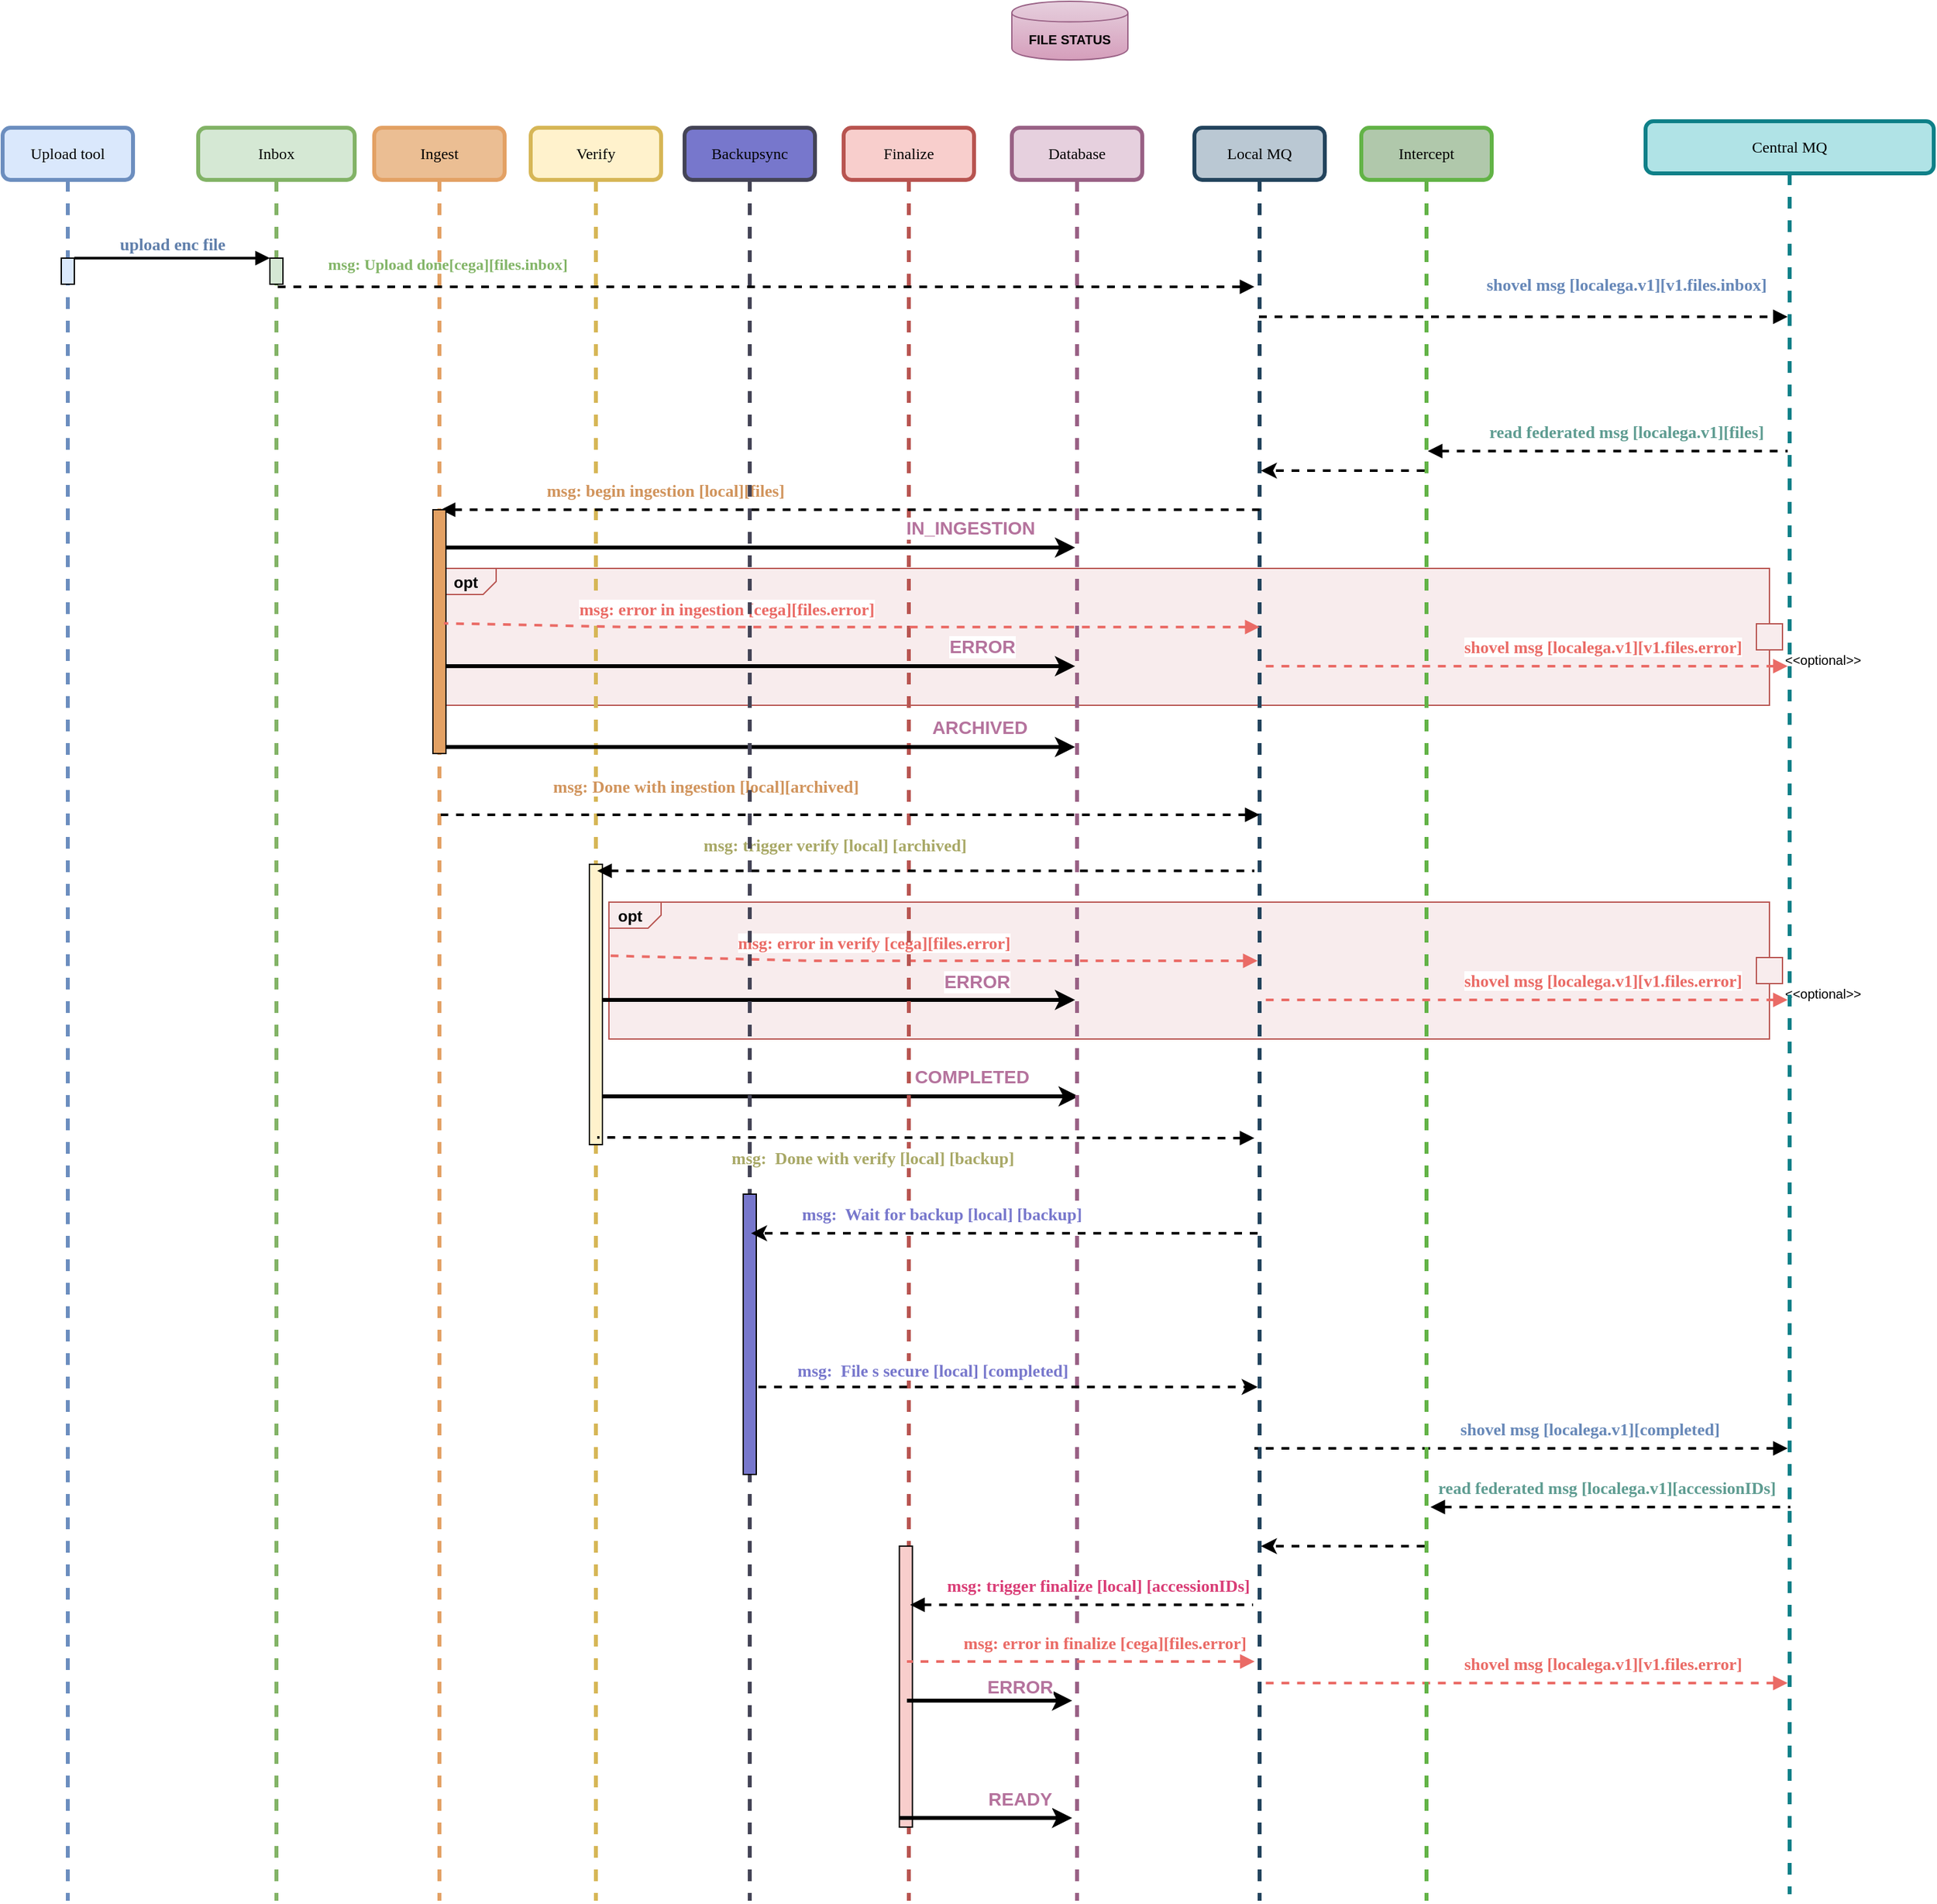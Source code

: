 <mxfile version="13.8.1" type="device"><diagram name="Page-1" id="13e1069c-82ec-6db2-03f1-153e76fe0fe0"><mxGraphModel dx="1251" dy="1111" grid="1" gridSize="15" guides="1" tooltips="1" connect="1" arrows="1" fold="1" page="1" pageScale="1" pageWidth="413" pageHeight="291" background="#ffffff" math="0" shadow="0"><root><mxCell id="0"/><mxCell id="1" parent="0"/><mxCell id="QlB9ncv-WtUTLYVAvDCB-38" value="opt" style="html=1;shape=mxgraph.sysml.isActStream;align=left;spacingLeft=5;verticalAlign=top;spacingTop=-3;fontStyle=1;fillColor=#F8ECED;strokeColor=#b85450;" parent="1" vertex="1"><mxGeometry x="975" y="766" width="900" height="105" as="geometry"/></mxCell><mxCell id="QlB9ncv-WtUTLYVAvDCB-39" value="&amp;lt;&amp;lt;optional&amp;gt;&amp;gt;" style="resizable=0;html=1;align=left;verticalAlign=top;labelPosition=left;verticalLabelPosition=middle;labelBackgroundColor=none;fontSize=10;spacingTop=5;" parent="QlB9ncv-WtUTLYVAvDCB-38" connectable="0" vertex="1"><mxGeometry x="900.0" y="52.5" as="geometry"/></mxCell><mxCell id="QlB9ncv-WtUTLYVAvDCB-41" value="" style="endArrow=none;html=1;dashed=1;strokeWidth=2;endFill=0;startArrow=block;startFill=1;strokeColor=#EA6B66;" parent="1" source="7baba1c4bc27f4b0-6" edge="1" target="QlB9ncv-WtUTLYVAvDCB-38"><mxGeometry width="50" height="50" relative="1" as="geometry"><mxPoint x="1613" y="811" as="sourcePoint"/><mxPoint x="1053" y="811" as="targetPoint"/><Array as="points"><mxPoint x="1129.5" y="811"/></Array></mxGeometry></mxCell><mxCell id="QlB9ncv-WtUTLYVAvDCB-42" value="&lt;font style=&quot;font-size: 13px&quot; color=&quot;#EA6B66&quot;&gt;&lt;font style=&quot;font-size: 13px&quot;&gt;&lt;b style=&quot;font-size: 13px&quot;&gt;msg: error in verify &lt;/b&gt;&lt;/font&gt;&lt;b style=&quot;font-size: 13px&quot;&gt;[cega][files.error]&lt;/b&gt;&lt;/font&gt;" style="edgeLabel;html=1;align=center;verticalAlign=middle;resizable=0;points=[];fontColor=#FFB570;fontFamily=Verdana;fontSize=13;" parent="QlB9ncv-WtUTLYVAvDCB-41" vertex="1" connectable="0"><mxGeometry x="-0.059" y="-1" relative="1" as="geometry"><mxPoint x="-60.5" y="-13.5" as="offset"/></mxGeometry></mxCell><mxCell id="QlB9ncv-WtUTLYVAvDCB-45" value="" style="endArrow=classic;html=1;strokeColor=#000000;strokeWidth=3;fontColor=#FFB570;gradientColor=#d5739d;fillColor=#e6d0de;" parent="1" target="fwFwVPO7DtFDhpCc-GEu-3" edge="1" source="7baba1c4bc27f4b0-4"><mxGeometry width="50" height="50" relative="1" as="geometry"><mxPoint x="1058" y="841" as="sourcePoint"/><mxPoint x="1471.5" y="841" as="targetPoint"/><Array as="points"><mxPoint x="1144" y="841"/></Array></mxGeometry></mxCell><mxCell id="QlB9ncv-WtUTLYVAvDCB-46" value="&lt;font color=&quot;#b5739d&quot;&gt;&lt;span style=&quot;font-size: 14px&quot;&gt;&lt;b&gt;ERROR&lt;/b&gt;&lt;/span&gt;&lt;/font&gt;" style="edgeLabel;html=1;align=center;verticalAlign=middle;resizable=0;points=[];fontColor=#FFB570;" parent="QlB9ncv-WtUTLYVAvDCB-45" vertex="1" connectable="0"><mxGeometry x="0.307" y="2" relative="1" as="geometry"><mxPoint x="51.5" y="-12" as="offset"/></mxGeometry></mxCell><mxCell id="fwFwVPO7DtFDhpCc-GEu-26" value="" style="endArrow=classic;html=1;strokeColor=#000000;strokeWidth=3;fontColor=#FFB570;gradientColor=#d5739d;fillColor=#e6d0de;" parent="1" source="7baba1c4bc27f4b0-4" edge="1"><mxGeometry width="50" height="50" relative="1" as="geometry"><mxPoint x="1080" y="915" as="sourcePoint"/><mxPoint x="1335.25" y="915" as="targetPoint"/><Array as="points"/></mxGeometry></mxCell><mxCell id="fwFwVPO7DtFDhpCc-GEu-27" value="&lt;font color=&quot;#b5739d&quot;&gt;&lt;span style=&quot;font-size: 14px&quot;&gt;&lt;b&gt;COMPLETED&lt;/b&gt;&lt;/span&gt;&lt;/font&gt;" style="edgeLabel;html=1;align=center;verticalAlign=middle;resizable=0;points=[];fontColor=#FFB570;" parent="fwFwVPO7DtFDhpCc-GEu-26" vertex="1" connectable="0"><mxGeometry x="0.307" y="2" relative="1" as="geometry"><mxPoint x="44.75" y="-13" as="offset"/></mxGeometry></mxCell><mxCell id="QlB9ncv-WtUTLYVAvDCB-25" value="opt" style="html=1;shape=mxgraph.sysml.isActStream;align=left;spacingLeft=5;verticalAlign=top;spacingTop=-3;fontStyle=1;fillColor=#F8ECED;strokeColor=#b85450;" parent="1" vertex="1"><mxGeometry x="848.5" y="510" width="1026.5" height="105" as="geometry"/></mxCell><mxCell id="QlB9ncv-WtUTLYVAvDCB-26" value="&amp;lt;&amp;lt;optional&amp;gt;&amp;gt;" style="resizable=0;html=1;align=left;verticalAlign=top;labelPosition=left;verticalLabelPosition=middle;labelBackgroundColor=none;fontSize=10;spacingTop=5;" parent="QlB9ncv-WtUTLYVAvDCB-25" connectable="0" vertex="1"><mxGeometry x="1026.5" y="52.5" as="geometry"/></mxCell><mxCell id="7baba1c4bc27f4b0-2" value="Inbox" style="shape=umlLifeline;perimeter=lifelinePerimeter;whiteSpace=wrap;html=1;container=1;collapsible=0;recursiveResize=0;outlineConnect=0;rounded=1;shadow=0;comic=0;labelBackgroundColor=none;strokeWidth=3;fontFamily=Verdana;fontSize=12;align=center;fillColor=#d5e8d4;strokeColor=#82b366;" parent="1" vertex="1"><mxGeometry x="660" y="172" width="120" height="1360" as="geometry"/></mxCell><mxCell id="bYQc6fMGWAytkBeY2xax-3" value="" style="html=1;points=[];perimeter=orthogonalPerimeter;rounded=0;shadow=0;comic=0;labelBackgroundColor=none;strokeWidth=1;fontFamily=Verdana;fontSize=12;align=center;fillColor=#D5E8D4;" parent="7baba1c4bc27f4b0-2" vertex="1"><mxGeometry x="55" y="100" width="10" height="20" as="geometry"/></mxCell><mxCell id="7baba1c4bc27f4b0-4" value="Verify" style="shape=umlLifeline;perimeter=lifelinePerimeter;whiteSpace=wrap;html=1;container=1;collapsible=0;recursiveResize=0;outlineConnect=0;rounded=1;shadow=0;comic=0;labelBackgroundColor=none;strokeWidth=3;fontFamily=Verdana;fontSize=12;align=center;fillColor=#fff2cc;strokeColor=#d6b656;" parent="1" vertex="1"><mxGeometry x="915" y="172" width="100" height="1360" as="geometry"/></mxCell><mxCell id="bYQc6fMGWAytkBeY2xax-9" value="" style="html=1;points=[];perimeter=orthogonalPerimeter;rounded=0;shadow=0;comic=0;labelBackgroundColor=none;strokeWidth=1;fontFamily=Verdana;fontSize=12;align=center;fillColor=#FFF2CC;" parent="7baba1c4bc27f4b0-4" vertex="1"><mxGeometry x="45" y="565" width="10" height="215" as="geometry"/></mxCell><mxCell id="7baba1c4bc27f4b0-5" value="Finalize" style="shape=umlLifeline;perimeter=lifelinePerimeter;whiteSpace=wrap;html=1;container=1;collapsible=0;recursiveResize=0;outlineConnect=0;rounded=1;shadow=0;comic=0;labelBackgroundColor=none;strokeWidth=3;fontFamily=Verdana;fontSize=12;align=center;fillColor=#f8cecc;strokeColor=#b85450;" parent="1" vertex="1"><mxGeometry x="1155" y="172" width="100" height="1360" as="geometry"/></mxCell><mxCell id="bYQc6fMGWAytkBeY2xax-18" value="" style="html=1;points=[];perimeter=orthogonalPerimeter;rounded=0;shadow=0;comic=0;labelBackgroundColor=none;strokeWidth=1;fontFamily=Verdana;fontSize=12;align=center;fillColor=#F8CECC;" parent="7baba1c4bc27f4b0-5" vertex="1"><mxGeometry x="42.75" y="1088" width="10" height="215.5" as="geometry"/></mxCell><mxCell id="yho8ftkCOr8rI-VPjhYF-11" value="&lt;font style=&quot;font-size: 13px&quot;&gt;&lt;b style=&quot;font-size: 13px&quot;&gt;msg:&amp;nbsp; File s secure [local] [completed]&lt;br style=&quot;font-size: 13px&quot;&gt;&lt;/b&gt;&lt;/font&gt;" style="edgeLabel;html=1;align=center;verticalAlign=middle;resizable=0;points=[];fontFamily=Verdana;fontSize=13;fontColor=#7777cc;" vertex="1" connectable="0" parent="7baba1c4bc27f4b0-5"><mxGeometry x="75.003" y="953.005" as="geometry"><mxPoint x="-7" as="offset"/></mxGeometry></mxCell><mxCell id="7baba1c4bc27f4b0-6" value="Local MQ" style="shape=umlLifeline;perimeter=lifelinePerimeter;whiteSpace=wrap;html=1;container=1;collapsible=0;recursiveResize=0;outlineConnect=0;rounded=1;shadow=0;comic=0;labelBackgroundColor=none;strokeWidth=3;fontFamily=Verdana;fontSize=12;align=center;fillColor=#bac8d3;strokeColor=#23445d;" parent="1" vertex="1"><mxGeometry x="1424" y="172" width="100" height="1360" as="geometry"/></mxCell><mxCell id="7baba1c4bc27f4b0-17" value="&lt;font style=&quot;font-size: 12px&quot;&gt;&lt;b&gt;&lt;font style=&quot;font-size: 12px&quot; color=&quot;#83b568&quot;&gt;msg: Upload done[cega][files.inbox] &lt;br&gt;&lt;/font&gt;&lt;/b&gt;&lt;/font&gt;" style="html=1;verticalAlign=bottom;endArrow=block;labelBackgroundColor=none;fontFamily=Verdana;fontSize=13;edgeStyle=elbowEdgeStyle;elbow=vertical;dashed=1;strokeWidth=2;rounded=0;" parent="7baba1c4bc27f4b0-6" edge="1" source="7baba1c4bc27f4b0-2"><mxGeometry x="-0.653" y="7" relative="1" as="geometry"><mxPoint x="-635" y="122" as="sourcePoint"/><Array as="points"><mxPoint x="-635" y="122"/></Array><mxPoint x="46" y="122" as="targetPoint"/><mxPoint as="offset"/></mxGeometry></mxCell><mxCell id="7baba1c4bc27f4b0-7" value="Central MQ" style="shape=umlLifeline;perimeter=lifelinePerimeter;whiteSpace=wrap;html=1;container=1;collapsible=0;recursiveResize=0;outlineConnect=0;rounded=1;shadow=0;comic=0;labelBackgroundColor=none;strokeWidth=3;fontFamily=Verdana;fontSize=12;align=center;fillColor=#b0e3e6;strokeColor=#0e8088;" parent="1" vertex="1"><mxGeometry x="1770" y="167" width="221" height="1360" as="geometry"/></mxCell><mxCell id="7baba1c4bc27f4b0-8" value="Upload tool" style="shape=umlLifeline;perimeter=lifelinePerimeter;whiteSpace=wrap;html=1;container=1;collapsible=0;recursiveResize=0;outlineConnect=0;rounded=1;shadow=0;comic=0;labelBackgroundColor=none;strokeWidth=3;fontFamily=Verdana;fontSize=12;align=center;fillColor=#dae8fc;strokeColor=#6c8ebf;" parent="1" vertex="1"><mxGeometry x="510" y="172" width="100" height="1360" as="geometry"/></mxCell><mxCell id="7baba1c4bc27f4b0-9" value="" style="html=1;points=[];perimeter=orthogonalPerimeter;rounded=0;shadow=0;comic=0;labelBackgroundColor=none;strokeWidth=1;fontFamily=Verdana;fontSize=12;align=center;fillColor=#DAE8FC;" parent="7baba1c4bc27f4b0-8" vertex="1"><mxGeometry x="45" y="100" width="10" height="20" as="geometry"/></mxCell><mxCell id="fwFwVPO7DtFDhpCc-GEu-3" value="Database" style="shape=umlLifeline;perimeter=lifelinePerimeter;whiteSpace=wrap;html=1;container=1;collapsible=0;recursiveResize=0;outlineConnect=0;rounded=1;shadow=0;comic=0;labelBackgroundColor=none;strokeWidth=3;fontFamily=Verdana;fontSize=12;align=center;fillColor=#e6d0de;strokeColor=#996185;gradientColor=none;" parent="1" vertex="1"><mxGeometry x="1284" y="172" width="100" height="1360" as="geometry"/></mxCell><mxCell id="fwFwVPO7DtFDhpCc-GEu-5" value="&lt;span style=&quot;font-size: 10px&quot;&gt;&lt;b&gt;FILE STATUS&lt;/b&gt;&lt;/span&gt;" style="shape=cylinder;whiteSpace=wrap;html=1;boundedLbl=1;backgroundOutline=1;gradientColor=#D59EBB;fillColor=#e6d0de;strokeColor=#996185;" parent="1" vertex="1"><mxGeometry x="1284" y="75" width="89" height="45" as="geometry"/></mxCell><mxCell id="fwFwVPO7DtFDhpCc-GEu-10" value="" style="endArrow=classic;html=1;strokeColor=#000000;strokeWidth=3;fontColor=#FFB570;gradientColor=#d5739d;fillColor=#e6d0de;rounded=0;" parent="1" edge="1" source="le1YvljgtGjV_Ud8omwP-2"><mxGeometry width="50" height="50" relative="1" as="geometry"><mxPoint x="919" y="492.975" as="sourcePoint"/><mxPoint x="1332.5" y="494" as="targetPoint"/><Array as="points"><mxPoint x="976.5" y="494"/></Array></mxGeometry></mxCell><mxCell id="fwFwVPO7DtFDhpCc-GEu-11" value="&lt;font color=&quot;#b5739d&quot; style=&quot;font-size: 14px&quot;&gt;&lt;b&gt;IN_INGESTION&lt;/b&gt;&lt;/font&gt;" style="edgeLabel;html=1;align=center;verticalAlign=middle;resizable=0;points=[];fontColor=#FFB570;" parent="fwFwVPO7DtFDhpCc-GEu-10" vertex="1" connectable="0"><mxGeometry x="0.307" y="2" relative="1" as="geometry"><mxPoint x="87.5" y="-13" as="offset"/></mxGeometry></mxCell><mxCell id="fwFwVPO7DtFDhpCc-GEu-12" value="" style="endArrow=classic;html=1;strokeColor=#000000;strokeWidth=3;fontColor=#FFB570;gradientColor=#d5739d;fillColor=#e6d0de;" parent="1" edge="1" source="le1YvljgtGjV_Ud8omwP-2"><mxGeometry width="50" height="50" relative="1" as="geometry"><mxPoint x="919" y="647" as="sourcePoint"/><mxPoint x="1332.5" y="647" as="targetPoint"/><Array as="points"><mxPoint x="980.5" y="647"/></Array></mxGeometry></mxCell><mxCell id="fwFwVPO7DtFDhpCc-GEu-13" value="&lt;font style=&quot;font-size: 14px&quot; color=&quot;#b5739d&quot;&gt;&lt;b&gt;ARCHIVED&lt;/b&gt;&lt;/font&gt;" style="edgeLabel;html=1;align=center;verticalAlign=middle;resizable=0;points=[];fontColor=#FFB570;" parent="fwFwVPO7DtFDhpCc-GEu-12" vertex="1" connectable="0"><mxGeometry x="0.307" y="2" relative="1" as="geometry"><mxPoint x="95" y="-13" as="offset"/></mxGeometry></mxCell><mxCell id="fwFwVPO7DtFDhpCc-GEu-14" value="" style="endArrow=none;html=1;dashed=1;strokeWidth=2;endFill=0;startArrow=block;startFill=1;strokeColor=#000000;rounded=0;" parent="1" edge="1" source="le1YvljgtGjV_Ud8omwP-2"><mxGeometry width="50" height="50" relative="1" as="geometry"><mxPoint x="914" y="465" as="sourcePoint"/><mxPoint x="1474" y="465" as="targetPoint"/><Array as="points"><mxPoint x="990.5" y="465"/></Array></mxGeometry></mxCell><mxCell id="fwFwVPO7DtFDhpCc-GEu-15" value="&lt;font style=&quot;font-size: 13px&quot; color=&quot;#d1945c&quot;&gt;&lt;font style=&quot;font-size: 13px&quot;&gt;&lt;b style=&quot;font-size: 13px&quot;&gt;msg: begin ingestion&lt;/b&gt;&lt;/font&gt;&lt;b style=&quot;font-size: 13px&quot;&gt; [local][files]&lt;/b&gt;&lt;/font&gt;" style="edgeLabel;html=1;align=center;verticalAlign=middle;resizable=0;points=[];fontColor=#FFB570;fontFamily=Verdana;fontSize=13;" parent="fwFwVPO7DtFDhpCc-GEu-14" vertex="1" connectable="0"><mxGeometry x="-0.059" y="-1" relative="1" as="geometry"><mxPoint x="-124" y="-16" as="offset"/></mxGeometry></mxCell><mxCell id="fwFwVPO7DtFDhpCc-GEu-24" value="" style="endArrow=none;html=1;dashed=1;strokeWidth=2;endFill=0;startArrow=block;startFill=1;strokeColor=#000000;" parent="1" edge="1" source="7baba1c4bc27f4b0-4"><mxGeometry width="50" height="50" relative="1" as="geometry"><mxPoint x="1053" y="742" as="sourcePoint"/><mxPoint x="1470" y="742" as="targetPoint"/><Array as="points"><mxPoint x="1129.5" y="742"/></Array></mxGeometry></mxCell><mxCell id="fwFwVPO7DtFDhpCc-GEu-25" value="&lt;font style=&quot;font-size: 13px;&quot;&gt;&lt;b style=&quot;font-size: 13px;&quot;&gt;msg: trigger verify [local] [archived]&lt;br style=&quot;font-size: 13px;&quot;&gt;&lt;/b&gt;&lt;/font&gt;" style="edgeLabel;html=1;align=center;verticalAlign=middle;resizable=0;points=[];fontColor=#A8A866;fontFamily=Verdana;fontSize=13;" parent="fwFwVPO7DtFDhpCc-GEu-24" vertex="1" connectable="0"><mxGeometry x="-0.059" y="-1" relative="1" as="geometry"><mxPoint x="-55" y="-21" as="offset"/></mxGeometry></mxCell><mxCell id="le1YvljgtGjV_Ud8omwP-2" value="Ingest" style="shape=umlLifeline;perimeter=lifelinePerimeter;whiteSpace=wrap;html=1;container=1;collapsible=0;recursiveResize=0;outlineConnect=0;rounded=1;shadow=0;comic=0;labelBackgroundColor=none;strokeWidth=3;fontFamily=Verdana;fontSize=12;align=center;fillColor=#EBBE93;strokeColor=#E3A164;" parent="1" vertex="1"><mxGeometry x="795" y="172" width="100" height="1360" as="geometry"/></mxCell><mxCell id="bYQc6fMGWAytkBeY2xax-6" value="" style="html=1;points=[];perimeter=orthogonalPerimeter;rounded=0;shadow=0;comic=0;labelBackgroundColor=none;strokeWidth=1;fontFamily=Verdana;fontSize=12;align=center;fillColor=#E3A164;" parent="le1YvljgtGjV_Ud8omwP-2" vertex="1"><mxGeometry x="45" y="293" width="10" height="187" as="geometry"/></mxCell><mxCell id="bYQc6fMGWAytkBeY2xax-7" value="" style="endArrow=none;html=1;dashed=1;strokeWidth=2;endFill=0;startArrow=block;startFill=1;strokeColor=#000000;" parent="1" edge="1" target="le1YvljgtGjV_Ud8omwP-2"><mxGeometry width="50" height="50" relative="1" as="geometry"><mxPoint x="1474" y="699" as="sourcePoint"/><mxPoint x="914" y="699" as="targetPoint"/><Array as="points"><mxPoint x="990.5" y="699"/></Array></mxGeometry></mxCell><mxCell id="bYQc6fMGWAytkBeY2xax-8" value="&lt;font style=&quot;font-size: 13px&quot; color=&quot;#d1945c&quot;&gt;&lt;font style=&quot;font-size: 13px&quot;&gt;&lt;b style=&quot;font-size: 13px&quot;&gt;msg: Done with ingestion &lt;/b&gt;&lt;/font&gt;&lt;b style=&quot;font-size: 13px&quot;&gt;[local][archived]&lt;/b&gt;&lt;/font&gt;" style="edgeLabel;html=1;align=center;verticalAlign=middle;resizable=0;points=[];fontColor=#FFB570;fontFamily=Verdana;fontSize=13;" parent="bYQc6fMGWAytkBeY2xax-7" vertex="1" connectable="0"><mxGeometry x="-0.059" y="-1" relative="1" as="geometry"><mxPoint x="-130" y="-21" as="offset"/></mxGeometry></mxCell><mxCell id="bYQc6fMGWAytkBeY2xax-10" value="" style="endArrow=none;html=1;dashed=1;strokeWidth=2;endFill=0;startArrow=block;startFill=1;strokeColor=#000000;" parent="1" edge="1" target="7baba1c4bc27f4b0-4"><mxGeometry width="50" height="50" relative="1" as="geometry"><mxPoint x="1470" y="947" as="sourcePoint"/><mxPoint x="1050" y="946.5" as="targetPoint"/><Array as="points"><mxPoint x="1126.5" y="946.5"/></Array></mxGeometry></mxCell><mxCell id="bYQc6fMGWAytkBeY2xax-11" value="&lt;font style=&quot;font-size: 13px&quot;&gt;&lt;b style=&quot;font-size: 13px&quot;&gt;msg:&amp;nbsp; Done with verify [local] [backup]&lt;br style=&quot;font-size: 13px&quot;&gt;&lt;/b&gt;&lt;/font&gt;" style="edgeLabel;html=1;align=center;verticalAlign=middle;resizable=0;points=[];fontColor=#A8A866;fontFamily=Verdana;fontSize=13;" parent="bYQc6fMGWAytkBeY2xax-10" vertex="1" connectable="0"><mxGeometry x="-0.059" y="-1" relative="1" as="geometry"><mxPoint x="-56" y="16" as="offset"/></mxGeometry></mxCell><mxCell id="bYQc6fMGWAytkBeY2xax-19" value="" style="endArrow=none;html=1;dashed=1;strokeWidth=2;endFill=0;startArrow=block;startFill=1;strokeColor=#000000;rounded=0;" parent="1" edge="1" source="7baba1c4bc27f4b0-5"><mxGeometry width="50" height="50" relative="1" as="geometry"><mxPoint x="1245" y="1305" as="sourcePoint"/><mxPoint x="1469" y="1305" as="targetPoint"/><Array as="points"/></mxGeometry></mxCell><mxCell id="bYQc6fMGWAytkBeY2xax-20" value="&lt;font style=&quot;font-size: 13px&quot;&gt;&lt;b style=&quot;font-size: 13px&quot;&gt;msg: trigger finalize [local] [accessionIDs]&lt;br style=&quot;font-size: 13px&quot;&gt;&lt;/b&gt;&lt;/font&gt;" style="edgeLabel;html=1;align=center;verticalAlign=middle;resizable=0;points=[];fontColor=#D93D76;fontFamily=Verdana;fontSize=13;" parent="bYQc6fMGWAytkBeY2xax-19" vertex="1" connectable="0"><mxGeometry x="-0.059" y="-1" relative="1" as="geometry"><mxPoint x="20.64" y="-16" as="offset"/></mxGeometry></mxCell><mxCell id="bYQc6fMGWAytkBeY2xax-23" value="" style="endArrow=classic;html=1;strokeColor=#000000;strokeWidth=3;fontColor=#FFB570;gradientColor=#d5739d;fillColor=#e6d0de;" parent="1" edge="1"><mxGeometry width="50" height="50" relative="1" as="geometry"><mxPoint x="1197.75" y="1468.5" as="sourcePoint"/><mxPoint x="1330.25" y="1468.5" as="targetPoint"/><Array as="points"/></mxGeometry></mxCell><mxCell id="bYQc6fMGWAytkBeY2xax-24" value="&lt;font style=&quot;font-size: 14px&quot; color=&quot;#B5739D&quot;&gt;&lt;b&gt;READY&lt;/b&gt;&lt;/font&gt;" style="edgeLabel;html=1;align=center;verticalAlign=middle;resizable=0;points=[];fontColor=#FFB570;" parent="bYQc6fMGWAytkBeY2xax-23" vertex="1" connectable="0"><mxGeometry x="0.307" y="2" relative="1" as="geometry"><mxPoint x="5.25" y="-13" as="offset"/></mxGeometry></mxCell><mxCell id="le1YvljgtGjV_Ud8omwP-4" value="" style="endArrow=none;html=1;dashed=1;strokeWidth=2;endFill=0;startArrow=block;startFill=1;" parent="1" edge="1"><mxGeometry width="50" height="50" relative="1" as="geometry"><mxPoint x="1605.002" y="1230" as="sourcePoint"/><mxPoint x="1881.09" y="1230" as="targetPoint"/><Array as="points"><mxPoint x="1652.09" y="1230"/><mxPoint x="1772.09" y="1230"/></Array></mxGeometry></mxCell><mxCell id="le1YvljgtGjV_Ud8omwP-5" value="&lt;b style=&quot;font-size: 13px&quot;&gt;&lt;font style=&quot;font-size: 13px&quot;&gt;read federated msg [localega.v1][accessionIDs]&lt;/font&gt;&lt;/b&gt;" style="edgeLabel;html=1;align=center;verticalAlign=middle;resizable=0;points=[];fontColor=#5E9C91;fontStyle=1;fontFamily=Verdana;fontSize=13;" parent="le1YvljgtGjV_Ud8omwP-4" connectable="0" vertex="1"><mxGeometry x="-0.029" y="1" relative="1" as="geometry"><mxPoint x="0.71" y="-14" as="offset"/></mxGeometry></mxCell><mxCell id="bYQc6fMGWAytkBeY2xax-25" value="" style="endArrow=none;html=1;dashed=1;strokeWidth=2;endFill=0;startArrow=block;startFill=1;" parent="1" edge="1"><mxGeometry width="50" height="50" relative="1" as="geometry"><mxPoint x="1879" y="1185" as="sourcePoint"/><mxPoint x="1470" y="1185" as="targetPoint"/><Array as="points"><mxPoint x="1540.5" y="1185"/></Array></mxGeometry></mxCell><mxCell id="bYQc6fMGWAytkBeY2xax-26" value="&lt;font color=&quot;#6788B8&quot;&gt;&lt;b style=&quot;font-size: 13px&quot;&gt;&lt;font style=&quot;font-size: 13px&quot;&gt;shovel msg [localega.v1][completed]&lt;/font&gt;&lt;/b&gt;&lt;/font&gt;" style="edgeLabel;html=1;align=center;verticalAlign=middle;resizable=0;points=[];fontColor=#5D7BA6;fontStyle=1;fontFamily=Verdana;fontSize=13;" parent="bYQc6fMGWAytkBeY2xax-25" vertex="1" connectable="0"><mxGeometry x="-0.029" y="1" relative="1" as="geometry"><mxPoint x="46" y="-16" as="offset"/></mxGeometry></mxCell><mxCell id="QlB9ncv-WtUTLYVAvDCB-6" value="" style="endArrow=none;html=1;dashed=1;strokeWidth=2;endFill=0;startArrow=block;startFill=1;strokeColor=#EA6B66;rounded=0;" parent="1" edge="1" target="QlB9ncv-WtUTLYVAvDCB-25"><mxGeometry width="50" height="50" relative="1" as="geometry"><mxPoint x="1474" y="555" as="sourcePoint"/><mxPoint x="914" y="555" as="targetPoint"/><Array as="points"><mxPoint x="990.5" y="555"/></Array></mxGeometry></mxCell><mxCell id="QlB9ncv-WtUTLYVAvDCB-7" value="&lt;font style=&quot;font-size: 13px&quot; color=&quot;#EA6B66&quot;&gt;&lt;font style=&quot;font-size: 13px&quot;&gt;&lt;b style=&quot;font-size: 13px&quot;&gt;msg: error in ingestion &lt;/b&gt;&lt;/font&gt;&lt;b style=&quot;font-size: 13px&quot;&gt;[cega][files.error]&lt;/b&gt;&lt;/font&gt;" style="edgeLabel;html=1;align=center;verticalAlign=middle;resizable=0;points=[];fontColor=#FFB570;fontFamily=Verdana;fontSize=13;" parent="QlB9ncv-WtUTLYVAvDCB-6" vertex="1" connectable="0"><mxGeometry x="-0.059" y="-1" relative="1" as="geometry"><mxPoint x="-115" y="-13.5" as="offset"/></mxGeometry></mxCell><mxCell id="QlB9ncv-WtUTLYVAvDCB-32" value="" style="endArrow=classic;html=1;strokeColor=#000000;strokeWidth=3;fontColor=#FFB570;gradientColor=#d5739d;fillColor=#e6d0de;" parent="1" source="bYQc6fMGWAytkBeY2xax-6" target="fwFwVPO7DtFDhpCc-GEu-3" edge="1"><mxGeometry width="50" height="50" relative="1" as="geometry"><mxPoint x="873.441" y="585" as="sourcePoint"/><mxPoint x="1168.466" y="585" as="targetPoint"/><Array as="points"><mxPoint x="1005" y="585"/></Array></mxGeometry></mxCell><mxCell id="QlB9ncv-WtUTLYVAvDCB-33" value="&lt;font color=&quot;#b5739d&quot;&gt;&lt;span style=&quot;font-size: 14px&quot;&gt;&lt;b&gt;ERROR&lt;/b&gt;&lt;/span&gt;&lt;/font&gt;" style="edgeLabel;html=1;align=center;verticalAlign=middle;resizable=0;points=[];fontColor=#FFB570;" parent="QlB9ncv-WtUTLYVAvDCB-32" vertex="1" connectable="0"><mxGeometry x="0.307" y="2" relative="1" as="geometry"><mxPoint x="95" y="-13" as="offset"/></mxGeometry></mxCell><mxCell id="7baba1c4bc27f4b0-11" value="&lt;font style=&quot;font-size: 13px;&quot; color=&quot;#607fab&quot;&gt;&lt;b style=&quot;font-size: 13px;&quot;&gt;upload enc file&lt;/b&gt;&lt;/font&gt;" style="html=1;verticalAlign=bottom;endArrow=block;entryX=0;entryY=0;labelBackgroundColor=none;fontFamily=Verdana;fontSize=13;edgeStyle=elbowEdgeStyle;elbow=vertical;strokeWidth=2;entryDx=0;entryDy=0;entryPerimeter=0;" parent="1" source="7baba1c4bc27f4b0-9" target="bYQc6fMGWAytkBeY2xax-3" edge="1"><mxGeometry relative="1" as="geometry"><mxPoint x="700" y="282" as="sourcePoint"/><mxPoint x="765" y="272" as="targetPoint"/></mxGeometry></mxCell><mxCell id="fwFwVPO7DtFDhpCc-GEu-1" value="" style="endArrow=block;html=1;dashed=1;strokeWidth=2;endFill=1;rounded=0;" parent="1" target="7baba1c4bc27f4b0-7" edge="1"><mxGeometry width="50" height="50" relative="1" as="geometry"><mxPoint x="1473.5" y="317" as="sourcePoint"/><mxPoint x="1613.5" y="317" as="targetPoint"/><Array as="points"><mxPoint x="1545" y="317"/></Array></mxGeometry></mxCell><mxCell id="fwFwVPO7DtFDhpCc-GEu-2" value="&lt;font style=&quot;font-size: 13px&quot; color=&quot;#6788B8&quot;&gt;&lt;span style=&quot;font-size: 13px&quot;&gt;&lt;b style=&quot;font-size: 13px&quot;&gt;shovel msg [localega.v1][v1.files.inbox]&lt;br&gt;&lt;/b&gt;&lt;/span&gt;&lt;/font&gt;" style="edgeLabel;html=1;align=center;verticalAlign=middle;resizable=0;points=[];fontFamily=Verdana;fontSize=13;" parent="fwFwVPO7DtFDhpCc-GEu-1" vertex="1" connectable="0"><mxGeometry x="0.164" y="3" relative="1" as="geometry"><mxPoint x="45.5" y="-22" as="offset"/></mxGeometry></mxCell><mxCell id="fwFwVPO7DtFDhpCc-GEu-30" value="" style="endArrow=none;html=1;dashed=1;strokeWidth=2;endFill=0;startArrow=block;startFill=1;rounded=0;" parent="1" edge="1" target="7baba1c4bc27f4b0-7" source="yho8ftkCOr8rI-VPjhYF-3"><mxGeometry width="50" height="50" relative="1" as="geometry"><mxPoint x="1474.5" y="420" as="sourcePoint"/><mxPoint x="1673" y="420" as="targetPoint"/><Array as="points"><mxPoint x="1695" y="420"/></Array></mxGeometry></mxCell><mxCell id="fwFwVPO7DtFDhpCc-GEu-32" value="&lt;font&gt;&lt;b style=&quot;font-size: 13px&quot;&gt;&lt;font style=&quot;font-size: 13px&quot;&gt;read federated msg [localega.v1][files]&lt;/font&gt;&lt;/b&gt;&lt;/font&gt;" style="edgeLabel;html=1;align=center;verticalAlign=middle;resizable=0;points=[];fontColor=#5E9C91;fontStyle=1;fontFamily=Verdana;fontSize=13;" parent="fwFwVPO7DtFDhpCc-GEu-30" vertex="1" connectable="0"><mxGeometry x="-0.029" y="1" relative="1" as="geometry"><mxPoint x="17.93" y="-14" as="offset"/></mxGeometry></mxCell><mxCell id="QlB9ncv-WtUTLYVAvDCB-27" value="" style="endArrow=none;html=1;dashed=1;strokeWidth=2;endFill=0;startArrow=block;startFill=1;strokeColor=#EA6B66;rounded=0;" parent="1" source="7baba1c4bc27f4b0-7" target="7baba1c4bc27f4b0-6" edge="1"><mxGeometry width="50" height="50" relative="1" as="geometry"><mxPoint x="1688" y="585" as="sourcePoint"/><mxPoint x="1485" y="585" as="targetPoint"/><Array as="points"><mxPoint x="1555.5" y="585"/></Array></mxGeometry></mxCell><mxCell id="QlB9ncv-WtUTLYVAvDCB-28" value="&lt;font&gt;&lt;b style=&quot;font-size: 13px&quot;&gt;&lt;font style=&quot;font-size: 13px&quot;&gt;shovel msg [localega.v1][v1.files.error]&lt;/font&gt;&lt;/b&gt;&lt;/font&gt;" style="edgeLabel;html=1;align=center;verticalAlign=middle;resizable=0;points=[];fontColor=#EA6B66;fontStyle=1;fontFamily=Verdana;fontSize=13;" parent="QlB9ncv-WtUTLYVAvDCB-27" vertex="1" connectable="0"><mxGeometry x="-0.029" y="1" relative="1" as="geometry"><mxPoint x="53.5" y="-16" as="offset"/></mxGeometry></mxCell><mxCell id="QlB9ncv-WtUTLYVAvDCB-55" value="" style="endArrow=classic;html=1;strokeColor=#000000;strokeWidth=3;fontColor=#FFB570;gradientColor=#d5739d;fillColor=#e6d0de;" parent="1" edge="1"><mxGeometry width="50" height="50" relative="1" as="geometry"><mxPoint x="1203.536" y="1378.5" as="sourcePoint"/><mxPoint x="1330.25" y="1378.5" as="targetPoint"/><Array as="points"><mxPoint x="1247.658" y="1378.5"/></Array></mxGeometry></mxCell><mxCell id="QlB9ncv-WtUTLYVAvDCB-56" value="&lt;font color=&quot;#b5739d&quot;&gt;&lt;span style=&quot;font-size: 14px&quot;&gt;&lt;b&gt;ERROR&lt;/b&gt;&lt;/span&gt;&lt;/font&gt;" style="edgeLabel;html=1;align=center;verticalAlign=middle;resizable=0;points=[];fontColor=#FFB570;" parent="QlB9ncv-WtUTLYVAvDCB-55" vertex="1" connectable="0"><mxGeometry x="0.307" y="2" relative="1" as="geometry"><mxPoint x="3" y="-8.75" as="offset"/></mxGeometry></mxCell><mxCell id="QlB9ncv-WtUTLYVAvDCB-51" value="" style="endArrow=none;html=1;dashed=1;strokeWidth=2;endFill=0;startArrow=block;startFill=1;strokeColor=#EA6B66;" parent="1" edge="1"><mxGeometry width="50" height="50" relative="1" as="geometry"><mxPoint x="1879.0" y="1365" as="sourcePoint"/><mxPoint x="1474.786" y="1365" as="targetPoint"/><Array as="points"><mxPoint x="1498.033" y="1365"/></Array></mxGeometry></mxCell><mxCell id="QlB9ncv-WtUTLYVAvDCB-52" value="&lt;font&gt;&lt;b style=&quot;font-size: 13px&quot;&gt;&lt;font style=&quot;font-size: 13px&quot;&gt;shovel msg [localega.v1][v1.files.error]&lt;/font&gt;&lt;/b&gt;&lt;/font&gt;" style="edgeLabel;html=1;align=center;verticalAlign=middle;resizable=0;points=[];fontColor=#EA6B66;fontStyle=1;fontFamily=Verdana;fontSize=13;" parent="QlB9ncv-WtUTLYVAvDCB-51" vertex="1" connectable="0"><mxGeometry x="-0.029" y="1" relative="1" as="geometry"><mxPoint x="53.5" y="-16" as="offset"/></mxGeometry></mxCell><mxCell id="QlB9ncv-WtUTLYVAvDCB-53" value="" style="endArrow=none;html=1;dashed=1;strokeWidth=2;endFill=0;startArrow=block;startFill=1;strokeColor=#EA6B66;" parent="1" edge="1"><mxGeometry width="50" height="50" relative="1" as="geometry"><mxPoint x="1470.25" y="1348.5" as="sourcePoint"/><mxPoint x="1203.536" y="1348.5" as="targetPoint"/><Array as="points"><mxPoint x="1232.292" y="1348.5"/></Array></mxGeometry></mxCell><mxCell id="QlB9ncv-WtUTLYVAvDCB-54" value="&lt;font style=&quot;font-size: 13px&quot; color=&quot;#EA6B66&quot;&gt;&lt;font style=&quot;font-size: 13px&quot;&gt;&lt;b style=&quot;font-size: 13px&quot;&gt;msg: error in finalize &lt;/b&gt;&lt;/font&gt;&lt;b style=&quot;font-size: 13px&quot;&gt;[cega][files.error]&lt;/b&gt;&lt;/font&gt;" style="edgeLabel;html=1;align=center;verticalAlign=middle;resizable=0;points=[];fontColor=#FFB570;fontFamily=Verdana;fontSize=13;" parent="QlB9ncv-WtUTLYVAvDCB-53" vertex="1" connectable="0"><mxGeometry x="-0.059" y="-1" relative="1" as="geometry"><mxPoint x="9.5" y="-13.5" as="offset"/></mxGeometry></mxCell><mxCell id="QlB9ncv-WtUTLYVAvDCB-43" value="" style="endArrow=none;html=1;dashed=1;strokeWidth=2;endFill=0;startArrow=block;startFill=1;strokeColor=#EA6B66;" parent="1" source="7baba1c4bc27f4b0-7" target="7baba1c4bc27f4b0-6" edge="1"><mxGeometry width="50" height="50" relative="1" as="geometry"><mxPoint x="1696.676" y="841" as="sourcePoint"/><mxPoint x="1485.982" y="841" as="targetPoint"/><Array as="points"><mxPoint x="1555.253" y="841"/></Array></mxGeometry></mxCell><mxCell id="QlB9ncv-WtUTLYVAvDCB-44" value="&lt;font&gt;&lt;b style=&quot;font-size: 13px&quot;&gt;&lt;font style=&quot;font-size: 13px&quot;&gt;shovel msg [localega.v1][v1.files.error]&lt;/font&gt;&lt;/b&gt;&lt;/font&gt;" style="edgeLabel;html=1;align=center;verticalAlign=middle;resizable=0;points=[];fontColor=#EA6B66;fontStyle=1;fontFamily=Verdana;fontSize=13;" parent="QlB9ncv-WtUTLYVAvDCB-43" vertex="1" connectable="0"><mxGeometry x="-0.029" y="1" relative="1" as="geometry"><mxPoint x="53.5" y="-16" as="offset"/></mxGeometry></mxCell><mxCell id="yho8ftkCOr8rI-VPjhYF-1" value="Backupsync" style="shape=umlLifeline;perimeter=lifelinePerimeter;whiteSpace=wrap;html=1;container=1;collapsible=0;recursiveResize=0;outlineConnect=0;rounded=1;shadow=0;comic=0;labelBackgroundColor=none;strokeWidth=3;fontFamily=Verdana;fontSize=12;align=center;fillColor=#7777cc;strokeColor=#444456;" vertex="1" parent="1"><mxGeometry x="1033" y="172" width="100" height="1360" as="geometry"/></mxCell><mxCell id="yho8ftkCOr8rI-VPjhYF-2" value="" style="html=1;points=[];perimeter=orthogonalPerimeter;rounded=0;shadow=0;comic=0;labelBackgroundColor=none;strokeWidth=1;fontFamily=Verdana;fontSize=12;align=center;fillColor=#7777cc;" vertex="1" parent="yho8ftkCOr8rI-VPjhYF-1"><mxGeometry x="45" y="818" width="10" height="215" as="geometry"/></mxCell><mxCell id="yho8ftkCOr8rI-VPjhYF-3" value="Intercept" style="shape=umlLifeline;perimeter=lifelinePerimeter;whiteSpace=wrap;html=1;container=1;collapsible=0;recursiveResize=0;outlineConnect=0;rounded=1;shadow=0;comic=0;labelBackgroundColor=none;strokeWidth=3;fontFamily=Verdana;fontSize=12;align=center;fillColor=#b0c8ab;strokeColor=#62b346;" vertex="1" parent="1"><mxGeometry x="1552" y="172" width="100" height="1360" as="geometry"/></mxCell><mxCell id="yho8ftkCOr8rI-VPjhYF-8" value="" style="endArrow=classic;html=1;dashed=1;strokeWidth=2;" edge="1" parent="1" source="7baba1c4bc27f4b0-6" target="yho8ftkCOr8rI-VPjhYF-1"><mxGeometry width="50" height="50" relative="1" as="geometry"><mxPoint x="1485" y="1100" as="sourcePoint"/><mxPoint x="1535" y="1050" as="targetPoint"/><Array as="points"><mxPoint x="1380" y="1020"/></Array></mxGeometry></mxCell><mxCell id="yho8ftkCOr8rI-VPjhYF-9" value="&lt;font style=&quot;font-size: 13px&quot;&gt;&lt;b style=&quot;font-size: 13px&quot;&gt;msg:&amp;nbsp; Wait for backup [local] [backup]&lt;br style=&quot;font-size: 13px&quot;&gt;&lt;/b&gt;&lt;/font&gt;" style="edgeLabel;html=1;align=center;verticalAlign=middle;resizable=0;points=[];fontFamily=Verdana;fontSize=13;fontColor=#7777cc;" vertex="1" connectable="0" parent="1"><mxGeometry x="1230.003" y="1005.005" as="geometry"/></mxCell><mxCell id="yho8ftkCOr8rI-VPjhYF-10" value="" style="endArrow=classic;html=1;dashed=1;strokeWidth=2;fontColor=#7777cc;exitX=1.165;exitY=0.688;exitDx=0;exitDy=0;exitPerimeter=0;" edge="1" parent="1" source="yho8ftkCOr8rI-VPjhYF-2" target="7baba1c4bc27f4b0-6"><mxGeometry width="50" height="50" relative="1" as="geometry"><mxPoint x="1485" y="980" as="sourcePoint"/><mxPoint x="1535" y="930" as="targetPoint"/></mxGeometry></mxCell><mxCell id="yho8ftkCOr8rI-VPjhYF-12" value="" style="endArrow=classic;html=1;dashed=1;strokeWidth=2;fontColor=#7777cc;rounded=0;" edge="1" parent="1" source="yho8ftkCOr8rI-VPjhYF-3" target="7baba1c4bc27f4b0-6"><mxGeometry width="50" height="50" relative="1" as="geometry"><mxPoint x="1485" y="635" as="sourcePoint"/><mxPoint x="1535" y="585" as="targetPoint"/><Array as="points"><mxPoint x="1575" y="435"/></Array></mxGeometry></mxCell><mxCell id="yho8ftkCOr8rI-VPjhYF-13" value="" style="endArrow=classic;html=1;dashed=1;strokeColor=#000000;strokeWidth=2;fontColor=#7777cc;rounded=0;" edge="1" parent="1" source="yho8ftkCOr8rI-VPjhYF-3" target="7baba1c4bc27f4b0-6"><mxGeometry width="50" height="50" relative="1" as="geometry"><mxPoint x="1485" y="1205" as="sourcePoint"/><mxPoint x="1535" y="1155" as="targetPoint"/><Array as="points"><mxPoint x="1535" y="1260"/></Array></mxGeometry></mxCell></root></mxGraphModel></diagram></mxfile>